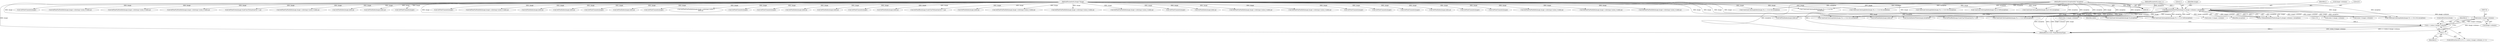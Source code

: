 digraph "0_ImageMagick_cc4ac341f29fa368da6ef01c207deaf8c61f6a2e@pointer" {
"1000715" [label="(Call,(ssize_t) image->columns)"];
"1000118" [label="(Call,QueueAuthenticPixels(image,0,y,image->columns,1,exception))"];
"1000106" [label="(MethodParameterIn,Image *image)"];
"1000109" [label="(MethodParameterIn,ssize_t y)"];
"1000110" [label="(MethodParameterIn,ExceptionInfo *exception)"];
"1000713" [label="(Call,x < (ssize_t) image->columns)"];
"1000720" [label="(Call,x++)"];
"1000420" [label="(Call,SetPixelViaPixelInfo(image,image->colormap+(ssize_t) index,q))"];
"1000714" [label="(Identifier,x)"];
"1000125" [label="(Literal,1)"];
"1000317" [label="(Call,SetPixelViaPixelInfo(image,image->colormap+(ssize_t) index,q))"];
"1000110" [label="(MethodParameterIn,ExceptionInfo *exception)"];
"1000368" [label="(Call,ConstrainColormapIndex(image,(*p >> 2) & 0x3,exception))"];
"1000772" [label="(Call,SetPixelRed(image,ScaleCharToQuantum(*p++),q))"];
"1000387" [label="(Call,SetPixelViaPixelInfo(image,image->colormap+(ssize_t) index,q))"];
"1000432" [label="(Call,GetPixelChannels(image))"];
"1000730" [label="(Call,SetPixelIndex(image,index,q))"];
"1000116" [label="(Call,q=QueueAuthenticPixels(image,0,y,image->columns,1,exception))"];
"1000510" [label="(Call,SetPixelViaPixelInfo(image,image->colormap+(ssize_t) index,q))"];
"1000109" [label="(MethodParameterIn,ssize_t y)"];
"1000466" [label="(Call,SetPixelViaPixelInfo(image,image->colormap+(ssize_t) index,q))"];
"1000522" [label="(Call,GetPixelChannels(image))"];
"1000764" [label="(Call,(ssize_t) image->columns)"];
"1000627" [label="(Call,ConstrainColormapIndex(image,(*p) & 0x0f,exception))"];
"1000720" [label="(Call,x++)"];
"1000478" [label="(Call,GetPixelChannels(image))"];
"1000623" [label="(Call,GetPixelChannels(image))"];
"1000403" [label="(Call,ConstrainColormapIndex(image,(*p) & 0x3,exception))"];
"1000147" [label="(Call,(ssize_t) image->columns)"];
"1000342" [label="(Call,SetPixelIndex(image,index,q))"];
"1000725" [label="(Call,ConstrainColormapIndex(image,*p,exception))"];
"1000364" [label="(Call,GetPixelChannels(image))"];
"1000715" [label="(Call,(ssize_t) image->columns)"];
"1000399" [label="(Call,GetPixelChannels(image))"];
"1000740" [label="(Call,SetPixelViaPixelInfo(image,image->colormap+(ssize_t) index,q))"];
"1000644" [label="(Call,SetPixelViaPixelInfo(image,image->colormap+(ssize_t) index,q))"];
"1000260" [label="(Call,SetPixelViaPixelInfo(image,image->colormap+(ssize_t) index,q))"];
"1000671" [label="(Call,ConstrainColormapIndex(image,(*p >> 4) & 0x0f,exception))"];
"1000447" [label="(Call,ConstrainColormapIndex(image,(*p >> 6) & 0x3,exception))"];
"1000491" [label="(Call,ConstrainColormapIndex(image,(*p >> 4) & 0x3,exception))"];
"1000298" [label="(Call,ConstrainColormapIndex(image,(*p >> 6) & 0x3,exception))"];
"1000566" [label="(Call,GetPixelChannels(image))"];
"1000240" [label="(Call,SetPixelIndex(image,index,q))"];
"1000724" [label="(Identifier,index)"];
"1000119" [label="(Identifier,image)"];
"1000611" [label="(Call,SetPixelViaPixelInfo(image,image->colormap+(ssize_t) index,q))"];
"1000121" [label="(Identifier,y)"];
"1000690" [label="(Call,SetPixelViaPixelInfo(image,image->colormap+(ssize_t) index,q))"];
"1000800" [label="(Call,SyncAuthenticPixels(image,exception))"];
"1000188" [label="(Call,SetPixelViaPixelInfo(image,image->colormap+(ssize_t) index,q))"];
"1000122" [label="(Call,image->columns)"];
"1000779" [label="(Call,SetPixelGreen(image,ScaleCharToQuantum(*p++),q))"];
"1000580" [label="(Call,(ssize_t) image->columns)"];
"1000535" [label="(Call,ConstrainColormapIndex(image,(*p >> 2) & 0x3,\n                       exception))"];
"1000352" [label="(Call,SetPixelViaPixelInfo(image,image->colormap+(ssize_t) index,q))"];
"1000634" [label="(Call,SetPixelIndex(image,index,q))"];
"1000118" [label="(Call,QueueAuthenticPixels(image,0,y,image->columns,1,exception))"];
"1000307" [label="(Call,SetPixelIndex(image,index,q))"];
"1000795" [label="(Call,GetPixelChannels(image))"];
"1000286" [label="(Call,(ssize_t) image->columns)"];
"1000807" [label="(MethodReturn,static MagickBooleanType)"];
"1000272" [label="(Call,GetPixelChannels(image))"];
"1000250" [label="(Call,SetPixelViaPixelInfo(image,image->colormap+(ssize_t) index,q))"];
"1000544" [label="(Call,SetPixelIndex(image,index,q))"];
"1000456" [label="(Call,SetPixelIndex(image,index,q))"];
"1000717" [label="(Call,image->columns)"];
"1000329" [label="(Call,GetPixelChannels(image))"];
"1000500" [label="(Call,SetPixelIndex(image,index,q))"];
"1000658" [label="(Call,GetPixelChannels(image))"];
"1000709" [label="(ControlStructure,for (x=0; x < (ssize_t) image->columns; x++))"];
"1000554" [label="(Call,SetPixelViaPixelInfo(image,image->colormap+(ssize_t)\n                        index,q))"];
"1000754" [label="(Call,GetPixelChannels(image))"];
"1000713" [label="(Call,x < (ssize_t) image->columns)"];
"1000200" [label="(Call,GetPixelChannels(image))"];
"1000178" [label="(Call,SetPixelIndex(image,index,q))"];
"1000592" [label="(Call,ConstrainColormapIndex(image,(*p >> 4) & 0x0f,exception))"];
"1000410" [label="(Call,SetPixelIndex(image,index,q))"];
"1000710" [label="(Call,x=0)"];
"1000120" [label="(Literal,0)"];
"1000377" [label="(Call,SetPixelIndex(image,index,q))"];
"1000704" [label="(Call,GetPixelChannels(image))"];
"1000680" [label="(Call,SetPixelIndex(image,index,q))"];
"1000786" [label="(Call,SetPixelBlue(image,ScaleCharToQuantum(*p++),q))"];
"1000756" [label="(ControlStructure,break;)"];
"1000721" [label="(Identifier,x)"];
"1000333" [label="(Call,ConstrainColormapIndex(image,(*p >> 4) & 0x3,exception))"];
"1000601" [label="(Call,SetPixelIndex(image,index,q))"];
"1000106" [label="(MethodParameterIn,Image *image)"];
"1000126" [label="(Identifier,exception)"];
"1000715" -> "1000713"  [label="AST: "];
"1000715" -> "1000717"  [label="CFG: "];
"1000716" -> "1000715"  [label="AST: "];
"1000717" -> "1000715"  [label="AST: "];
"1000713" -> "1000715"  [label="CFG: "];
"1000715" -> "1000807"  [label="DDG: image->columns"];
"1000715" -> "1000713"  [label="DDG: image->columns"];
"1000118" -> "1000715"  [label="DDG: image->columns"];
"1000118" -> "1000116"  [label="AST: "];
"1000118" -> "1000126"  [label="CFG: "];
"1000119" -> "1000118"  [label="AST: "];
"1000120" -> "1000118"  [label="AST: "];
"1000121" -> "1000118"  [label="AST: "];
"1000122" -> "1000118"  [label="AST: "];
"1000125" -> "1000118"  [label="AST: "];
"1000126" -> "1000118"  [label="AST: "];
"1000116" -> "1000118"  [label="CFG: "];
"1000118" -> "1000807"  [label="DDG: exception"];
"1000118" -> "1000807"  [label="DDG: y"];
"1000118" -> "1000807"  [label="DDG: image->columns"];
"1000118" -> "1000807"  [label="DDG: image"];
"1000118" -> "1000116"  [label="DDG: exception"];
"1000118" -> "1000116"  [label="DDG: image"];
"1000118" -> "1000116"  [label="DDG: image->columns"];
"1000118" -> "1000116"  [label="DDG: 1"];
"1000118" -> "1000116"  [label="DDG: 0"];
"1000118" -> "1000116"  [label="DDG: y"];
"1000106" -> "1000118"  [label="DDG: image"];
"1000109" -> "1000118"  [label="DDG: y"];
"1000110" -> "1000118"  [label="DDG: exception"];
"1000118" -> "1000147"  [label="DDG: image->columns"];
"1000118" -> "1000178"  [label="DDG: image"];
"1000118" -> "1000240"  [label="DDG: image"];
"1000118" -> "1000286"  [label="DDG: image->columns"];
"1000118" -> "1000298"  [label="DDG: image"];
"1000118" -> "1000298"  [label="DDG: exception"];
"1000118" -> "1000447"  [label="DDG: image"];
"1000118" -> "1000447"  [label="DDG: exception"];
"1000118" -> "1000580"  [label="DDG: image->columns"];
"1000118" -> "1000592"  [label="DDG: image"];
"1000118" -> "1000592"  [label="DDG: exception"];
"1000118" -> "1000671"  [label="DDG: image"];
"1000118" -> "1000671"  [label="DDG: exception"];
"1000118" -> "1000725"  [label="DDG: image"];
"1000118" -> "1000725"  [label="DDG: exception"];
"1000118" -> "1000764"  [label="DDG: image->columns"];
"1000118" -> "1000772"  [label="DDG: image"];
"1000118" -> "1000800"  [label="DDG: image"];
"1000118" -> "1000800"  [label="DDG: exception"];
"1000106" -> "1000105"  [label="AST: "];
"1000106" -> "1000807"  [label="DDG: image"];
"1000106" -> "1000178"  [label="DDG: image"];
"1000106" -> "1000188"  [label="DDG: image"];
"1000106" -> "1000200"  [label="DDG: image"];
"1000106" -> "1000240"  [label="DDG: image"];
"1000106" -> "1000250"  [label="DDG: image"];
"1000106" -> "1000260"  [label="DDG: image"];
"1000106" -> "1000272"  [label="DDG: image"];
"1000106" -> "1000298"  [label="DDG: image"];
"1000106" -> "1000307"  [label="DDG: image"];
"1000106" -> "1000317"  [label="DDG: image"];
"1000106" -> "1000329"  [label="DDG: image"];
"1000106" -> "1000333"  [label="DDG: image"];
"1000106" -> "1000342"  [label="DDG: image"];
"1000106" -> "1000352"  [label="DDG: image"];
"1000106" -> "1000364"  [label="DDG: image"];
"1000106" -> "1000368"  [label="DDG: image"];
"1000106" -> "1000377"  [label="DDG: image"];
"1000106" -> "1000387"  [label="DDG: image"];
"1000106" -> "1000399"  [label="DDG: image"];
"1000106" -> "1000403"  [label="DDG: image"];
"1000106" -> "1000410"  [label="DDG: image"];
"1000106" -> "1000420"  [label="DDG: image"];
"1000106" -> "1000432"  [label="DDG: image"];
"1000106" -> "1000447"  [label="DDG: image"];
"1000106" -> "1000456"  [label="DDG: image"];
"1000106" -> "1000466"  [label="DDG: image"];
"1000106" -> "1000478"  [label="DDG: image"];
"1000106" -> "1000491"  [label="DDG: image"];
"1000106" -> "1000500"  [label="DDG: image"];
"1000106" -> "1000510"  [label="DDG: image"];
"1000106" -> "1000522"  [label="DDG: image"];
"1000106" -> "1000535"  [label="DDG: image"];
"1000106" -> "1000544"  [label="DDG: image"];
"1000106" -> "1000554"  [label="DDG: image"];
"1000106" -> "1000566"  [label="DDG: image"];
"1000106" -> "1000592"  [label="DDG: image"];
"1000106" -> "1000601"  [label="DDG: image"];
"1000106" -> "1000611"  [label="DDG: image"];
"1000106" -> "1000623"  [label="DDG: image"];
"1000106" -> "1000627"  [label="DDG: image"];
"1000106" -> "1000634"  [label="DDG: image"];
"1000106" -> "1000644"  [label="DDG: image"];
"1000106" -> "1000658"  [label="DDG: image"];
"1000106" -> "1000671"  [label="DDG: image"];
"1000106" -> "1000680"  [label="DDG: image"];
"1000106" -> "1000690"  [label="DDG: image"];
"1000106" -> "1000704"  [label="DDG: image"];
"1000106" -> "1000725"  [label="DDG: image"];
"1000106" -> "1000730"  [label="DDG: image"];
"1000106" -> "1000740"  [label="DDG: image"];
"1000106" -> "1000754"  [label="DDG: image"];
"1000106" -> "1000772"  [label="DDG: image"];
"1000106" -> "1000779"  [label="DDG: image"];
"1000106" -> "1000786"  [label="DDG: image"];
"1000106" -> "1000795"  [label="DDG: image"];
"1000106" -> "1000800"  [label="DDG: image"];
"1000109" -> "1000105"  [label="AST: "];
"1000109" -> "1000807"  [label="DDG: y"];
"1000110" -> "1000105"  [label="AST: "];
"1000110" -> "1000807"  [label="DDG: exception"];
"1000110" -> "1000298"  [label="DDG: exception"];
"1000110" -> "1000333"  [label="DDG: exception"];
"1000110" -> "1000368"  [label="DDG: exception"];
"1000110" -> "1000403"  [label="DDG: exception"];
"1000110" -> "1000447"  [label="DDG: exception"];
"1000110" -> "1000491"  [label="DDG: exception"];
"1000110" -> "1000535"  [label="DDG: exception"];
"1000110" -> "1000592"  [label="DDG: exception"];
"1000110" -> "1000627"  [label="DDG: exception"];
"1000110" -> "1000671"  [label="DDG: exception"];
"1000110" -> "1000725"  [label="DDG: exception"];
"1000110" -> "1000800"  [label="DDG: exception"];
"1000713" -> "1000709"  [label="AST: "];
"1000714" -> "1000713"  [label="AST: "];
"1000724" -> "1000713"  [label="CFG: "];
"1000756" -> "1000713"  [label="CFG: "];
"1000713" -> "1000807"  [label="DDG: x"];
"1000713" -> "1000807"  [label="DDG: (ssize_t) image->columns"];
"1000713" -> "1000807"  [label="DDG: x < (ssize_t) image->columns"];
"1000710" -> "1000713"  [label="DDG: x"];
"1000720" -> "1000713"  [label="DDG: x"];
"1000713" -> "1000720"  [label="DDG: x"];
"1000720" -> "1000709"  [label="AST: "];
"1000720" -> "1000721"  [label="CFG: "];
"1000721" -> "1000720"  [label="AST: "];
"1000714" -> "1000720"  [label="CFG: "];
}
